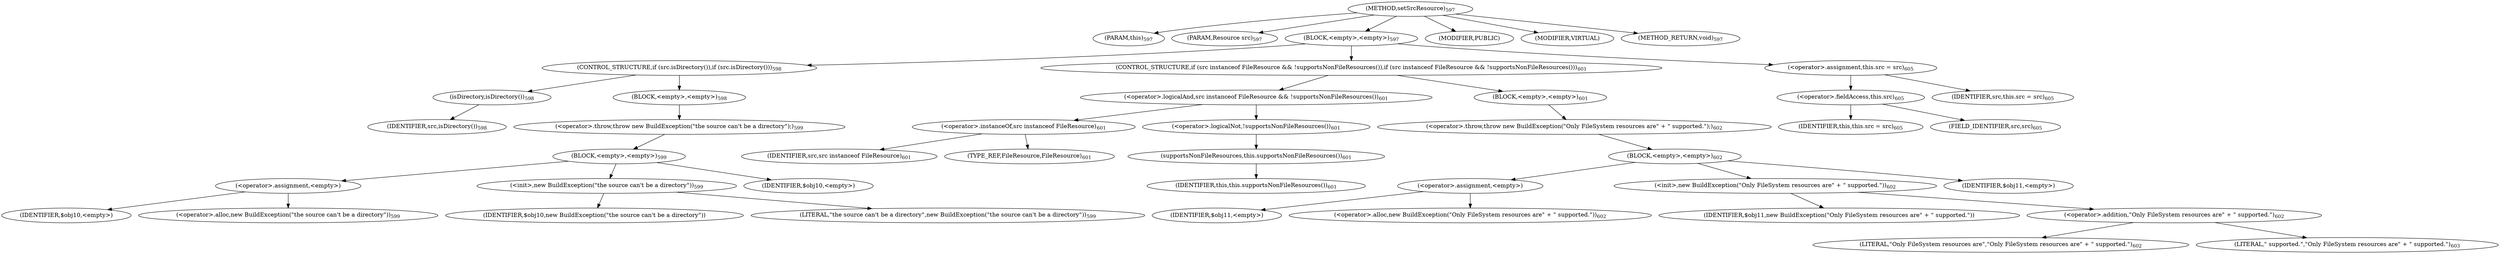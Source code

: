 digraph "setSrcResource" {  
"1260" [label = <(METHOD,setSrcResource)<SUB>597</SUB>> ]
"47" [label = <(PARAM,this)<SUB>597</SUB>> ]
"1261" [label = <(PARAM,Resource src)<SUB>597</SUB>> ]
"1262" [label = <(BLOCK,&lt;empty&gt;,&lt;empty&gt;)<SUB>597</SUB>> ]
"1263" [label = <(CONTROL_STRUCTURE,if (src.isDirectory()),if (src.isDirectory()))<SUB>598</SUB>> ]
"1264" [label = <(isDirectory,isDirectory())<SUB>598</SUB>> ]
"1265" [label = <(IDENTIFIER,src,isDirectory())<SUB>598</SUB>> ]
"1266" [label = <(BLOCK,&lt;empty&gt;,&lt;empty&gt;)<SUB>598</SUB>> ]
"1267" [label = <(&lt;operator&gt;.throw,throw new BuildException(&quot;the source can't be a directory&quot;);)<SUB>599</SUB>> ]
"1268" [label = <(BLOCK,&lt;empty&gt;,&lt;empty&gt;)<SUB>599</SUB>> ]
"1269" [label = <(&lt;operator&gt;.assignment,&lt;empty&gt;)> ]
"1270" [label = <(IDENTIFIER,$obj10,&lt;empty&gt;)> ]
"1271" [label = <(&lt;operator&gt;.alloc,new BuildException(&quot;the source can't be a directory&quot;))<SUB>599</SUB>> ]
"1272" [label = <(&lt;init&gt;,new BuildException(&quot;the source can't be a directory&quot;))<SUB>599</SUB>> ]
"1273" [label = <(IDENTIFIER,$obj10,new BuildException(&quot;the source can't be a directory&quot;))> ]
"1274" [label = <(LITERAL,&quot;the source can't be a directory&quot;,new BuildException(&quot;the source can't be a directory&quot;))<SUB>599</SUB>> ]
"1275" [label = <(IDENTIFIER,$obj10,&lt;empty&gt;)> ]
"1276" [label = <(CONTROL_STRUCTURE,if (src instanceof FileResource &amp;&amp; !supportsNonFileResources()),if (src instanceof FileResource &amp;&amp; !supportsNonFileResources()))<SUB>601</SUB>> ]
"1277" [label = <(&lt;operator&gt;.logicalAnd,src instanceof FileResource &amp;&amp; !supportsNonFileResources())<SUB>601</SUB>> ]
"1278" [label = <(&lt;operator&gt;.instanceOf,src instanceof FileResource)<SUB>601</SUB>> ]
"1279" [label = <(IDENTIFIER,src,src instanceof FileResource)<SUB>601</SUB>> ]
"1280" [label = <(TYPE_REF,FileResource,FileResource)<SUB>601</SUB>> ]
"1281" [label = <(&lt;operator&gt;.logicalNot,!supportsNonFileResources())<SUB>601</SUB>> ]
"1282" [label = <(supportsNonFileResources,this.supportsNonFileResources())<SUB>601</SUB>> ]
"46" [label = <(IDENTIFIER,this,this.supportsNonFileResources())<SUB>601</SUB>> ]
"1283" [label = <(BLOCK,&lt;empty&gt;,&lt;empty&gt;)<SUB>601</SUB>> ]
"1284" [label = <(&lt;operator&gt;.throw,throw new BuildException(&quot;Only FileSystem resources are&quot; + &quot; supported.&quot;);)<SUB>602</SUB>> ]
"1285" [label = <(BLOCK,&lt;empty&gt;,&lt;empty&gt;)<SUB>602</SUB>> ]
"1286" [label = <(&lt;operator&gt;.assignment,&lt;empty&gt;)> ]
"1287" [label = <(IDENTIFIER,$obj11,&lt;empty&gt;)> ]
"1288" [label = <(&lt;operator&gt;.alloc,new BuildException(&quot;Only FileSystem resources are&quot; + &quot; supported.&quot;))<SUB>602</SUB>> ]
"1289" [label = <(&lt;init&gt;,new BuildException(&quot;Only FileSystem resources are&quot; + &quot; supported.&quot;))<SUB>602</SUB>> ]
"1290" [label = <(IDENTIFIER,$obj11,new BuildException(&quot;Only FileSystem resources are&quot; + &quot; supported.&quot;))> ]
"1291" [label = <(&lt;operator&gt;.addition,&quot;Only FileSystem resources are&quot; + &quot; supported.&quot;)<SUB>602</SUB>> ]
"1292" [label = <(LITERAL,&quot;Only FileSystem resources are&quot;,&quot;Only FileSystem resources are&quot; + &quot; supported.&quot;)<SUB>602</SUB>> ]
"1293" [label = <(LITERAL,&quot; supported.&quot;,&quot;Only FileSystem resources are&quot; + &quot; supported.&quot;)<SUB>603</SUB>> ]
"1294" [label = <(IDENTIFIER,$obj11,&lt;empty&gt;)> ]
"1295" [label = <(&lt;operator&gt;.assignment,this.src = src)<SUB>605</SUB>> ]
"1296" [label = <(&lt;operator&gt;.fieldAccess,this.src)<SUB>605</SUB>> ]
"48" [label = <(IDENTIFIER,this,this.src = src)<SUB>605</SUB>> ]
"1297" [label = <(FIELD_IDENTIFIER,src,src)<SUB>605</SUB>> ]
"1298" [label = <(IDENTIFIER,src,this.src = src)<SUB>605</SUB>> ]
"1299" [label = <(MODIFIER,PUBLIC)> ]
"1300" [label = <(MODIFIER,VIRTUAL)> ]
"1301" [label = <(METHOD_RETURN,void)<SUB>597</SUB>> ]
  "1260" -> "47" 
  "1260" -> "1261" 
  "1260" -> "1262" 
  "1260" -> "1299" 
  "1260" -> "1300" 
  "1260" -> "1301" 
  "1262" -> "1263" 
  "1262" -> "1276" 
  "1262" -> "1295" 
  "1263" -> "1264" 
  "1263" -> "1266" 
  "1264" -> "1265" 
  "1266" -> "1267" 
  "1267" -> "1268" 
  "1268" -> "1269" 
  "1268" -> "1272" 
  "1268" -> "1275" 
  "1269" -> "1270" 
  "1269" -> "1271" 
  "1272" -> "1273" 
  "1272" -> "1274" 
  "1276" -> "1277" 
  "1276" -> "1283" 
  "1277" -> "1278" 
  "1277" -> "1281" 
  "1278" -> "1279" 
  "1278" -> "1280" 
  "1281" -> "1282" 
  "1282" -> "46" 
  "1283" -> "1284" 
  "1284" -> "1285" 
  "1285" -> "1286" 
  "1285" -> "1289" 
  "1285" -> "1294" 
  "1286" -> "1287" 
  "1286" -> "1288" 
  "1289" -> "1290" 
  "1289" -> "1291" 
  "1291" -> "1292" 
  "1291" -> "1293" 
  "1295" -> "1296" 
  "1295" -> "1298" 
  "1296" -> "48" 
  "1296" -> "1297" 
}
